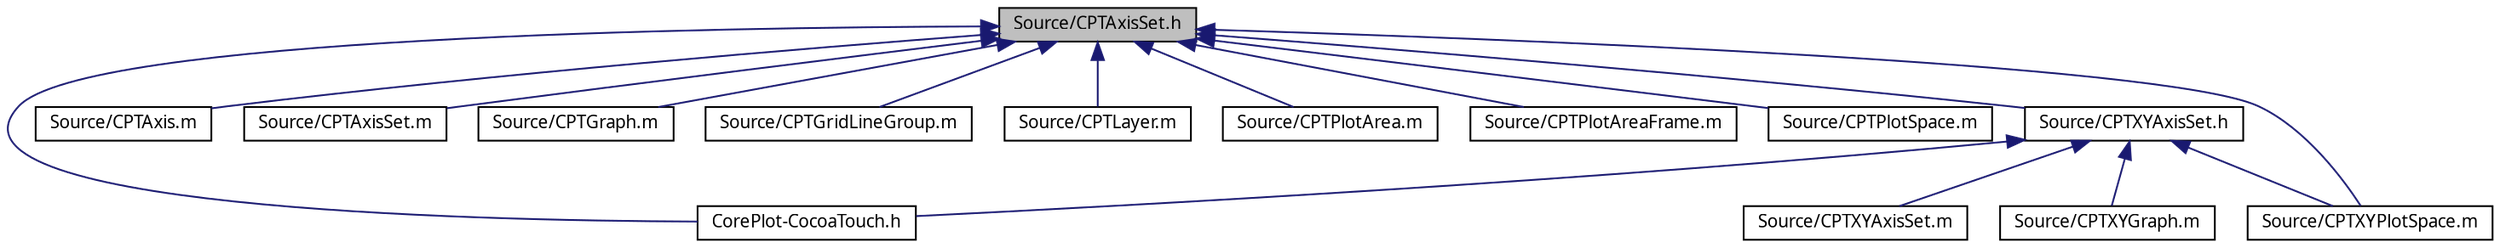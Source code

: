digraph G
{
  bgcolor="transparent";
  edge [fontname="Lucinda Grande",fontsize="10",labelfontname="Lucinda Grande",labelfontsize="10"];
  node [fontname="Lucinda Grande",fontsize="10",shape=record];
  Node1 [label="Source/CPTAxisSet.h",height=0.2,width=0.4,color="black", fillcolor="grey75", style="filled" fontcolor="black"];
  Node1 -> Node2 [dir="back",color="midnightblue",fontsize="10",style="solid",fontname="Lucinda Grande"];
  Node2 [label="CorePlot-CocoaTouch.h",height=0.2,width=0.4,color="black",URL="$_core_plot-_cocoa_touch_8h.html"];
  Node1 -> Node3 [dir="back",color="midnightblue",fontsize="10",style="solid",fontname="Lucinda Grande"];
  Node3 [label="Source/CPTAxis.m",height=0.2,width=0.4,color="black",URL="$_c_p_t_axis_8m.html"];
  Node1 -> Node4 [dir="back",color="midnightblue",fontsize="10",style="solid",fontname="Lucinda Grande"];
  Node4 [label="Source/CPTAxisSet.m",height=0.2,width=0.4,color="black",URL="$_c_p_t_axis_set_8m.html"];
  Node1 -> Node5 [dir="back",color="midnightblue",fontsize="10",style="solid",fontname="Lucinda Grande"];
  Node5 [label="Source/CPTGraph.m",height=0.2,width=0.4,color="black",URL="$_c_p_t_graph_8m.html"];
  Node1 -> Node6 [dir="back",color="midnightblue",fontsize="10",style="solid",fontname="Lucinda Grande"];
  Node6 [label="Source/CPTGridLineGroup.m",height=0.2,width=0.4,color="black",URL="$_c_p_t_grid_line_group_8m.html"];
  Node1 -> Node7 [dir="back",color="midnightblue",fontsize="10",style="solid",fontname="Lucinda Grande"];
  Node7 [label="Source/CPTLayer.m",height=0.2,width=0.4,color="black",URL="$_c_p_t_layer_8m.html"];
  Node1 -> Node8 [dir="back",color="midnightblue",fontsize="10",style="solid",fontname="Lucinda Grande"];
  Node8 [label="Source/CPTPlotArea.m",height=0.2,width=0.4,color="black",URL="$_c_p_t_plot_area_8m.html"];
  Node1 -> Node9 [dir="back",color="midnightblue",fontsize="10",style="solid",fontname="Lucinda Grande"];
  Node9 [label="Source/CPTPlotAreaFrame.m",height=0.2,width=0.4,color="black",URL="$_c_p_t_plot_area_frame_8m.html"];
  Node1 -> Node10 [dir="back",color="midnightblue",fontsize="10",style="solid",fontname="Lucinda Grande"];
  Node10 [label="Source/CPTPlotSpace.m",height=0.2,width=0.4,color="black",URL="$_c_p_t_plot_space_8m.html"];
  Node1 -> Node11 [dir="back",color="midnightblue",fontsize="10",style="solid",fontname="Lucinda Grande"];
  Node11 [label="Source/CPTXYAxisSet.h",height=0.2,width=0.4,color="black",URL="$_c_p_t_x_y_axis_set_8h.html"];
  Node11 -> Node2 [dir="back",color="midnightblue",fontsize="10",style="solid",fontname="Lucinda Grande"];
  Node11 -> Node12 [dir="back",color="midnightblue",fontsize="10",style="solid",fontname="Lucinda Grande"];
  Node12 [label="Source/CPTXYAxisSet.m",height=0.2,width=0.4,color="black",URL="$_c_p_t_x_y_axis_set_8m.html"];
  Node11 -> Node13 [dir="back",color="midnightblue",fontsize="10",style="solid",fontname="Lucinda Grande"];
  Node13 [label="Source/CPTXYGraph.m",height=0.2,width=0.4,color="black",URL="$_c_p_t_x_y_graph_8m.html"];
  Node11 -> Node14 [dir="back",color="midnightblue",fontsize="10",style="solid",fontname="Lucinda Grande"];
  Node14 [label="Source/CPTXYPlotSpace.m",height=0.2,width=0.4,color="black",URL="$_c_p_t_x_y_plot_space_8m.html"];
  Node1 -> Node14 [dir="back",color="midnightblue",fontsize="10",style="solid",fontname="Lucinda Grande"];
}
